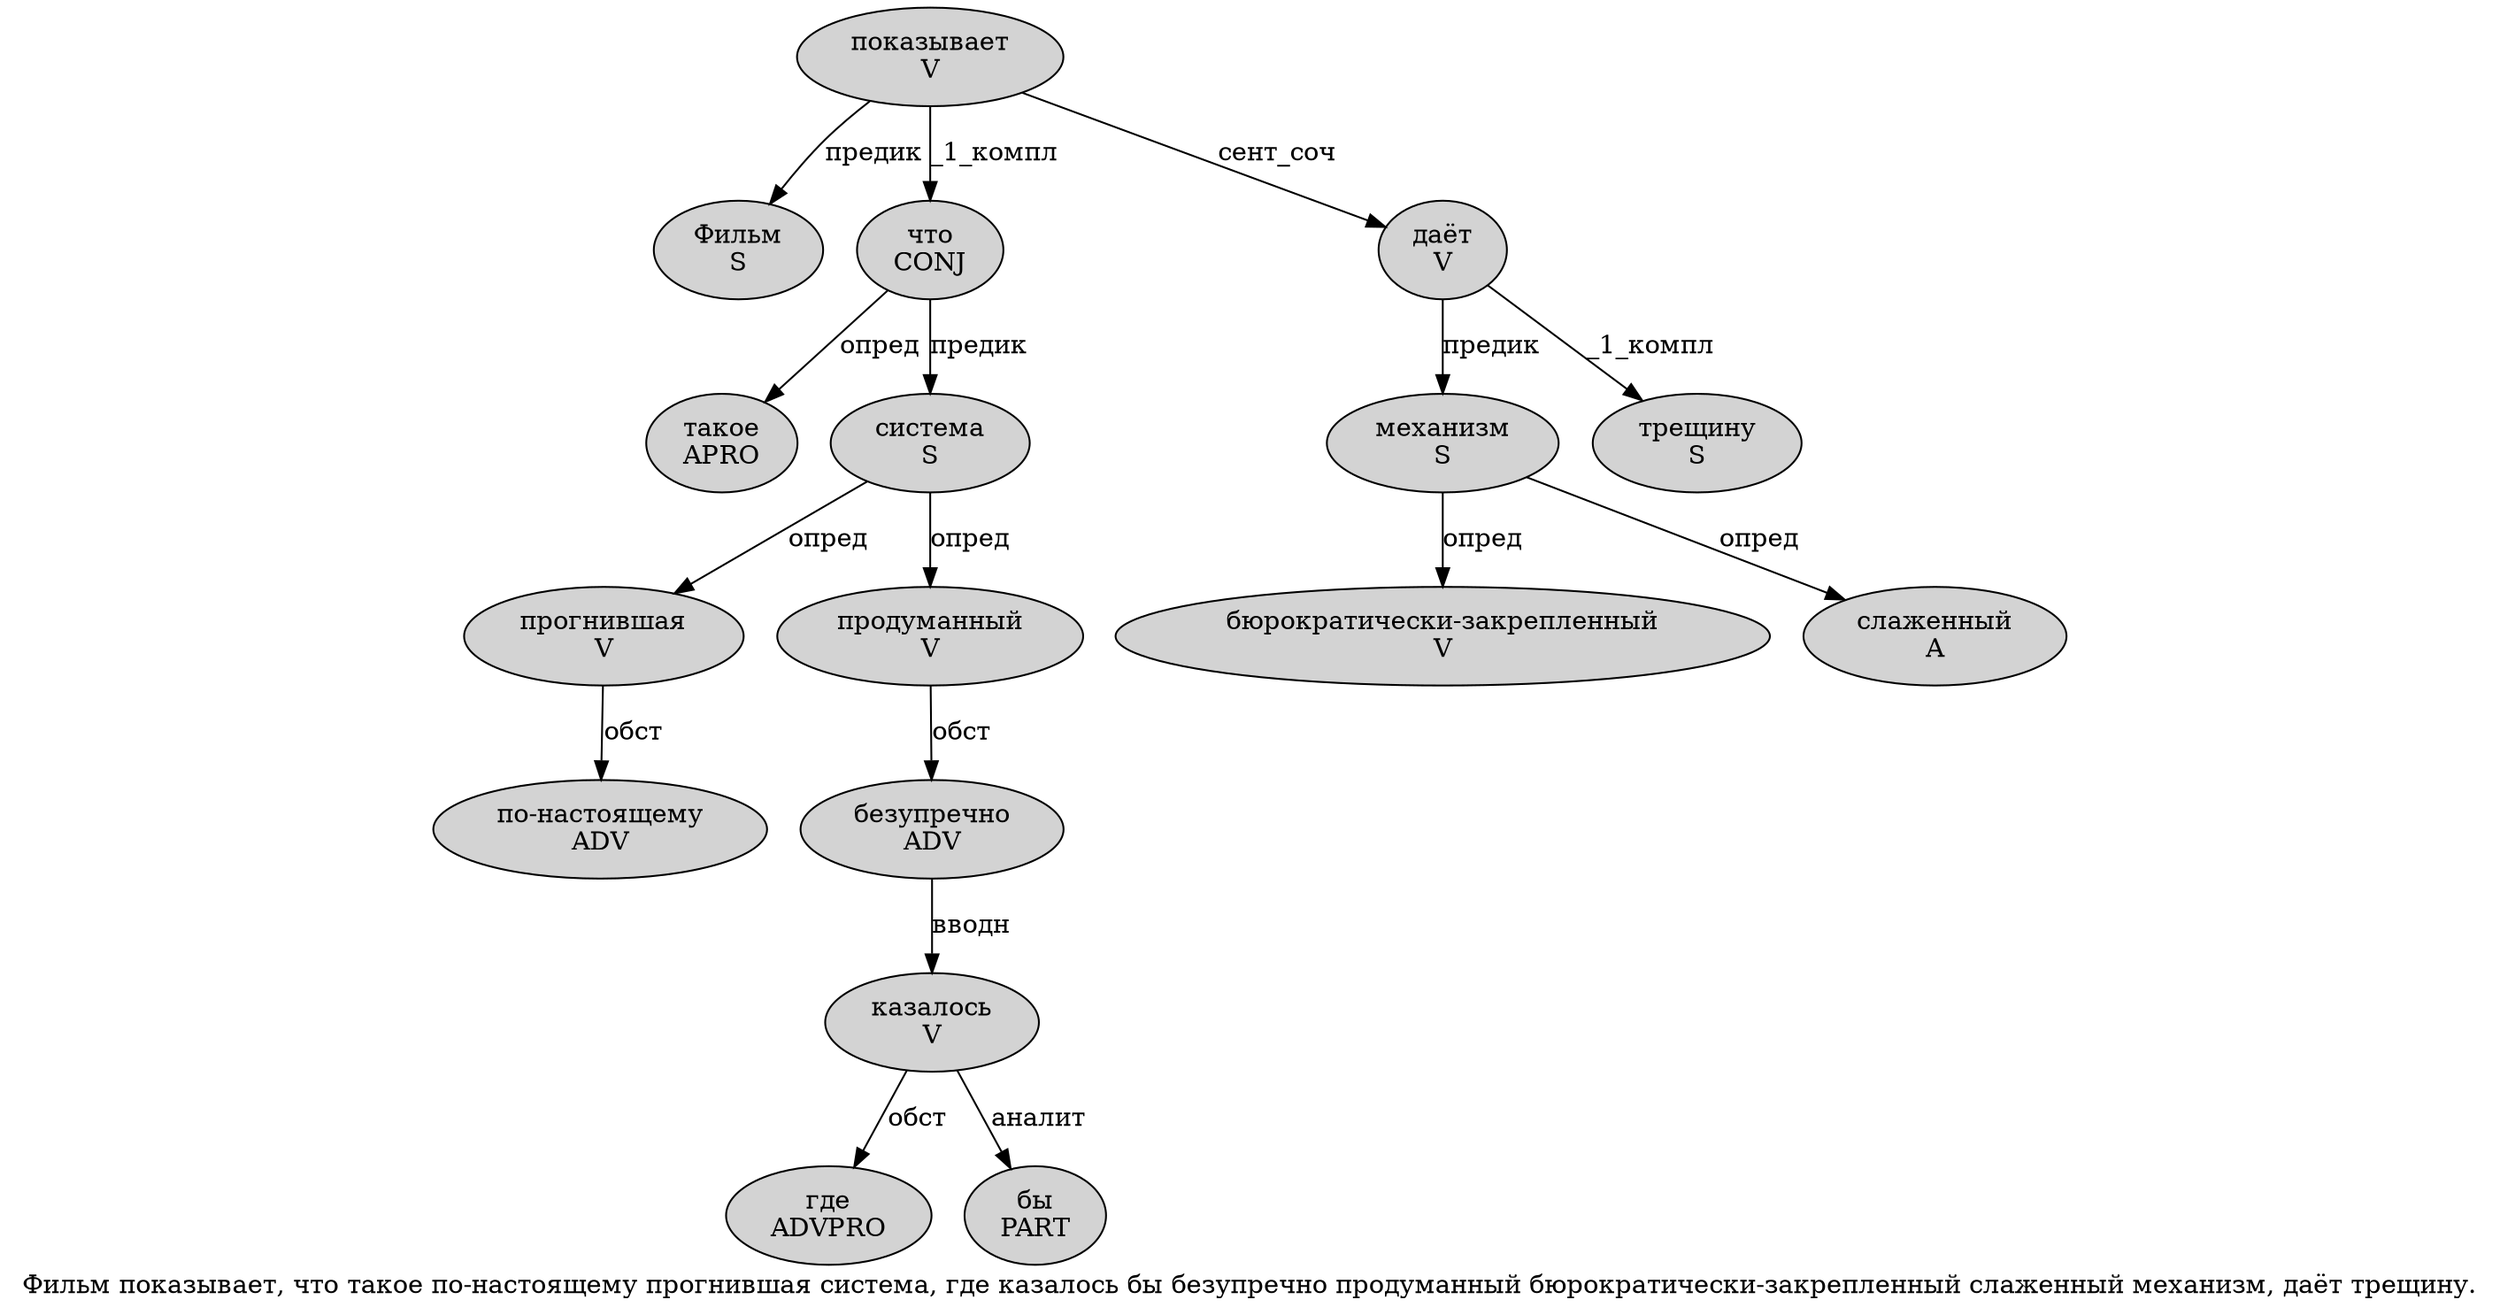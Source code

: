 digraph SENTENCE_4022 {
	graph [label="Фильм показывает, что такое по-настоящему прогнившая система, где казалось бы безупречно продуманный бюрократически-закрепленный слаженный механизм, даёт трещину."]
	node [style=filled]
		0 [label="Фильм
S" color="" fillcolor=lightgray penwidth=1 shape=ellipse]
		1 [label="показывает
V" color="" fillcolor=lightgray penwidth=1 shape=ellipse]
		3 [label="что
CONJ" color="" fillcolor=lightgray penwidth=1 shape=ellipse]
		4 [label="такое
APRO" color="" fillcolor=lightgray penwidth=1 shape=ellipse]
		5 [label="по-настоящему
ADV" color="" fillcolor=lightgray penwidth=1 shape=ellipse]
		6 [label="прогнившая
V" color="" fillcolor=lightgray penwidth=1 shape=ellipse]
		7 [label="система
S" color="" fillcolor=lightgray penwidth=1 shape=ellipse]
		9 [label="где
ADVPRO" color="" fillcolor=lightgray penwidth=1 shape=ellipse]
		10 [label="казалось
V" color="" fillcolor=lightgray penwidth=1 shape=ellipse]
		11 [label="бы
PART" color="" fillcolor=lightgray penwidth=1 shape=ellipse]
		12 [label="безупречно
ADV" color="" fillcolor=lightgray penwidth=1 shape=ellipse]
		13 [label="продуманный
V" color="" fillcolor=lightgray penwidth=1 shape=ellipse]
		14 [label="бюрократически-закрепленный
V" color="" fillcolor=lightgray penwidth=1 shape=ellipse]
		15 [label="слаженный
A" color="" fillcolor=lightgray penwidth=1 shape=ellipse]
		16 [label="механизм
S" color="" fillcolor=lightgray penwidth=1 shape=ellipse]
		18 [label="даёт
V" color="" fillcolor=lightgray penwidth=1 shape=ellipse]
		19 [label="трещину
S" color="" fillcolor=lightgray penwidth=1 shape=ellipse]
			10 -> 9 [label="обст"]
			10 -> 11 [label="аналит"]
			3 -> 4 [label="опред"]
			3 -> 7 [label="предик"]
			1 -> 0 [label="предик"]
			1 -> 3 [label="_1_компл"]
			1 -> 18 [label="сент_соч"]
			7 -> 6 [label="опред"]
			7 -> 13 [label="опред"]
			6 -> 5 [label="обст"]
			16 -> 14 [label="опред"]
			16 -> 15 [label="опред"]
			13 -> 12 [label="обст"]
			12 -> 10 [label="вводн"]
			18 -> 16 [label="предик"]
			18 -> 19 [label="_1_компл"]
}